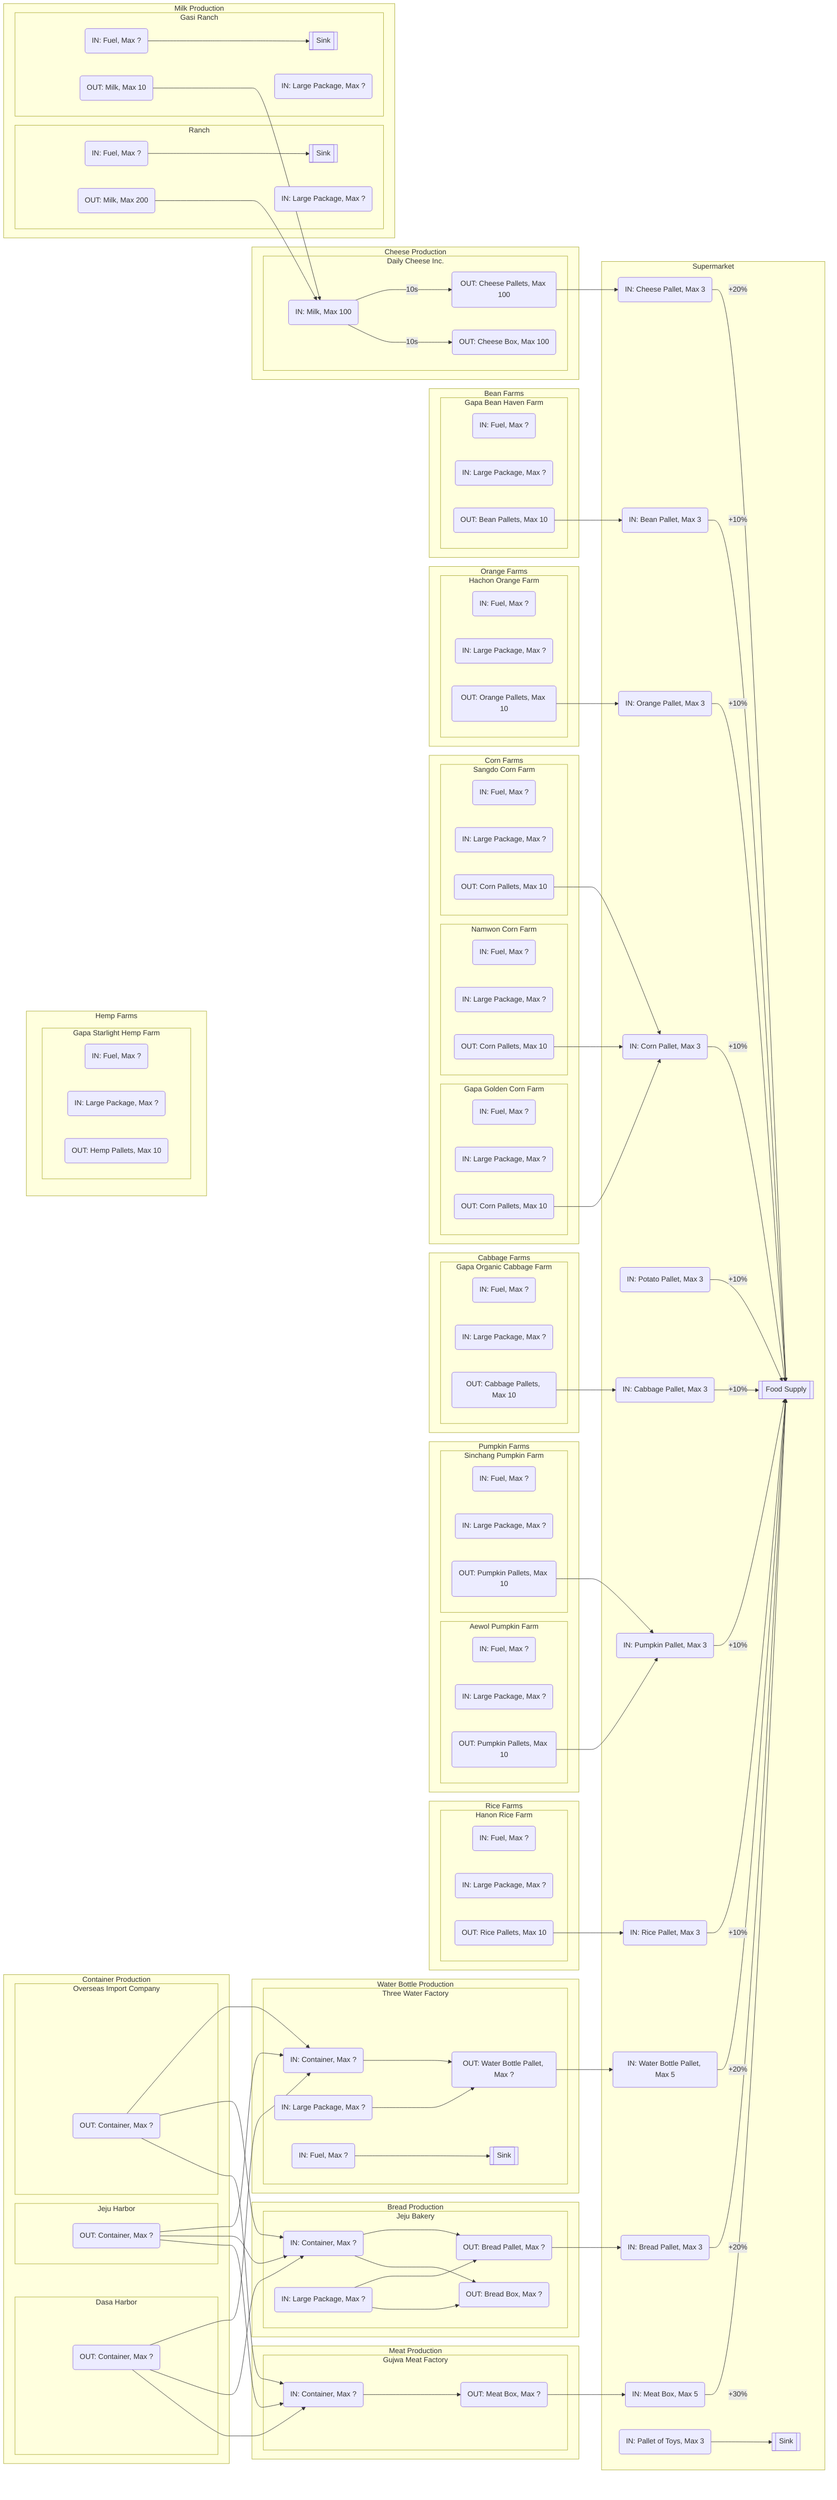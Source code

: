 graph LR

    subgraph Container Production
        subgraph Dasa Harbor
            DHContainer(OUT: Container, Max ?)
        end
        subgraph Jeju Harbor
            JJContainer(OUT: Container, Max ?)
        end
        subgraph Overseas Import Company
            OICContainer(OUT: Container, Max ?)
        end
    end

    subgraph Supermarket
        FoodSupply[[Food Supply]]
        Sink[[Sink]]

        WaterBottle(IN: Water Bottle Pallet, Max 5) -->|+20%| FoodSupply
        Rice(IN: Rice Pallet, Max 3) -->|+10%| FoodSupply
        Pumpkin(IN: Pumpkin Pallet, Max 3) -->|+10%| FoodSupply
        Cabbage(IN: Cabbage Pallet, Max 3) -->|+10%| FoodSupply
        Potato(IN: Potato Pallet, Max 3) -->|+10%| FoodSupply
        Corn(IN: Corn Pallet, Max 3) -->|+10%| FoodSupply
        Orange(IN: Orange Pallet, Max 3) -->|+10%| FoodSupply
        Bean(IN: Bean Pallet, Max 3) -->|+10%| FoodSupply
        Cheese(IN: Cheese Pallet, Max 3) -->|+20%| FoodSupply
        Bread(IN: Bread Pallet, Max 3)  -->|+20%| FoodSupply
        Meat(IN: Meat Box, Max 5) -->|+30%| FoodSupply
        Toys(IN: Pallet of Toys, Max 3) --> Sink


    end

    subgraph Water Bottle Production
        subgraph Three Water Factory
            OutWaterBottle(OUT: Water Bottle Pallet, Max ?) --> WaterBottle
            TWFInContainer(IN: Container, Max ?) --> OutWaterBottle
            TWFInLargePackage(IN: Large Package, Max ?) --> OutWaterBottle
            TWFInFuel(IN: Fuel, Max ?) --> TWFSink[[Sink]]
            DHContainer --> TWFInContainer
            JJContainer --> TWFInContainer
            OICContainer --> TWFInContainer
        end
    end

    subgraph Rice Farms
        subgraph Hanon Rice Farm
            HRInFuel(IN: Fuel, Max ?)
            HRInLargePackage(IN: Large Package, Max ?)
            MakeRice1(OUT: Rice Pallets, Max 10) --> Rice
        end
    end

    subgraph Pumpkin Farms
        subgraph Aewol Pumpkin Farm
            APInFuel(IN: Fuel, Max ?)
            APInLargePackage(IN: Large Package, Max ?)
            MakePumpkin1(OUT: Pumpkin Pallets, Max 10) --> Pumpkin
        end
        subgraph Sinchang Pumpkin Farm
            SPInFuel(IN: Fuel, Max ?)
            SPInLargePackage(IN: Large Package, Max ?)
            MakePumpkin2(OUT: Pumpkin Pallets, Max 10) --> Pumpkin
        end
    end
    
    subgraph Cabbage Farms
        subgraph Gapa Organic Cabbage Farm
            GOCInFuel(IN: Fuel, Max ?)
            GOCInLargePackage(IN: Large Package, Max ?)
            MakeCabbage1(OUT: Cabbage Pallets, Max 10) --> Cabbage
        end
    end

    subgraph Corn Farms
        subgraph Gapa Golden Corn Farm
            GGCInFuel(IN: Fuel, Max ?)
            GGCInLargePackage(IN: Large Package, Max ?)
            MakeCorn1(OUT: Corn Pallets, Max 10) --> Corn
        end
        subgraph Namwon Corn Farm
            NCInFuel(IN: Fuel, Max ?)
            NCInLargePackage(IN: Large Package, Max ?)
            MakeCorn2(OUT: Corn Pallets, Max 10) --> Corn
        end
        subgraph Sangdo Corn Farm
            SCInFuel(IN: Fuel, Max ?)
            SCInLargePackage(IN: Large Package, Max ?)
            MakeCorn3(OUT: Corn Pallets, Max 10) --> Corn
        end
    end
    subgraph Orange Farms
        subgraph Hachon Orange Farm
            HOInFuel(IN: Fuel, Max ?)
            HOInLargePackage(IN: Large Package, Max ?)
            MakeOrange(OUT: Orange Pallets, Max 10) --> Orange
        end
    end

    subgraph Bean Farms
        subgraph Gapa Bean Haven Farm
            GBHInFuel(IN: Fuel, Max ?)
            GBHInLargePackage(IN: Large Package, Max ?)
            MakeBean1(OUT: Bean Pallets, Max 10) --> Bean
        end
    end

    subgraph Hemp Farms
        subgraph Gapa Starlight Hemp Farm
            GSHInFuel(IN: Fuel, Max ?)
            GSHInLargePackage(IN: Large Package, Max ?)
            MakeHemp1(OUT: Hemp Pallets, Max 10)
        end
    end

    subgraph Cheese Production
        subgraph Daily Cheese Inc.
            DCInMilk(IN: Milk, Max 100) -->|10s| OutCheesePallet(OUT: Cheese Pallets, Max 100) --> Cheese
            DCInMilk -->|10s| OutCheeseBox(OUT: Cheese Box, Max 100)
        end
    end

    subgraph Milk Production
        subgraph Ranch
            RanchInFuel(IN: Fuel, Max ?) --> RanchSink[[Sink]]
            RanchInLargePackage(IN: Large Package, Max ?)
            RanchOutMilk(OUT: Milk, Max 200) --> DCInMilk
        end
        subgraph Gasi Ranch
            GasiRanchInFuel(IN: Fuel, Max ?) --> GasiRanchSink[[Sink]]
            GasiRanchInLargePackage(IN: Large Package, Max ?)
            GasiRanchOutMilk(OUT: Milk, Max 10) --> DCInMilk
        end
    end

    subgraph Bread Production
        subgraph Jeju Bakery
            JJBInContainer(IN: Container, Max ?) --> OutBreadPallet(OUT: Bread Pallet, Max ?) --> Bread
            JJBInContainer --> OutBreadBox(OUT: Bread Box, Max ?)
            JJBInLargePackage(IN: Large Package, Max ?) --> OutBreadPallet
            JJBInLargePackage --> OutBreadBox
            DHContainer --> JJBInContainer
            JJContainer --> JJBInContainer
            OICContainer --> JJBInContainer
        end
    end

    subgraph Meat Production
        subgraph Gujwa Meat Factory
            GMFInContainer(IN: Container, Max ?) --> OutMeatBox(OUT: Meat Box, Max ?) --> Meat
            DHContainer --> GMFInContainer
            JJContainer --> GMFInContainer
            OICContainer --> GMFInContainer
        end
    end